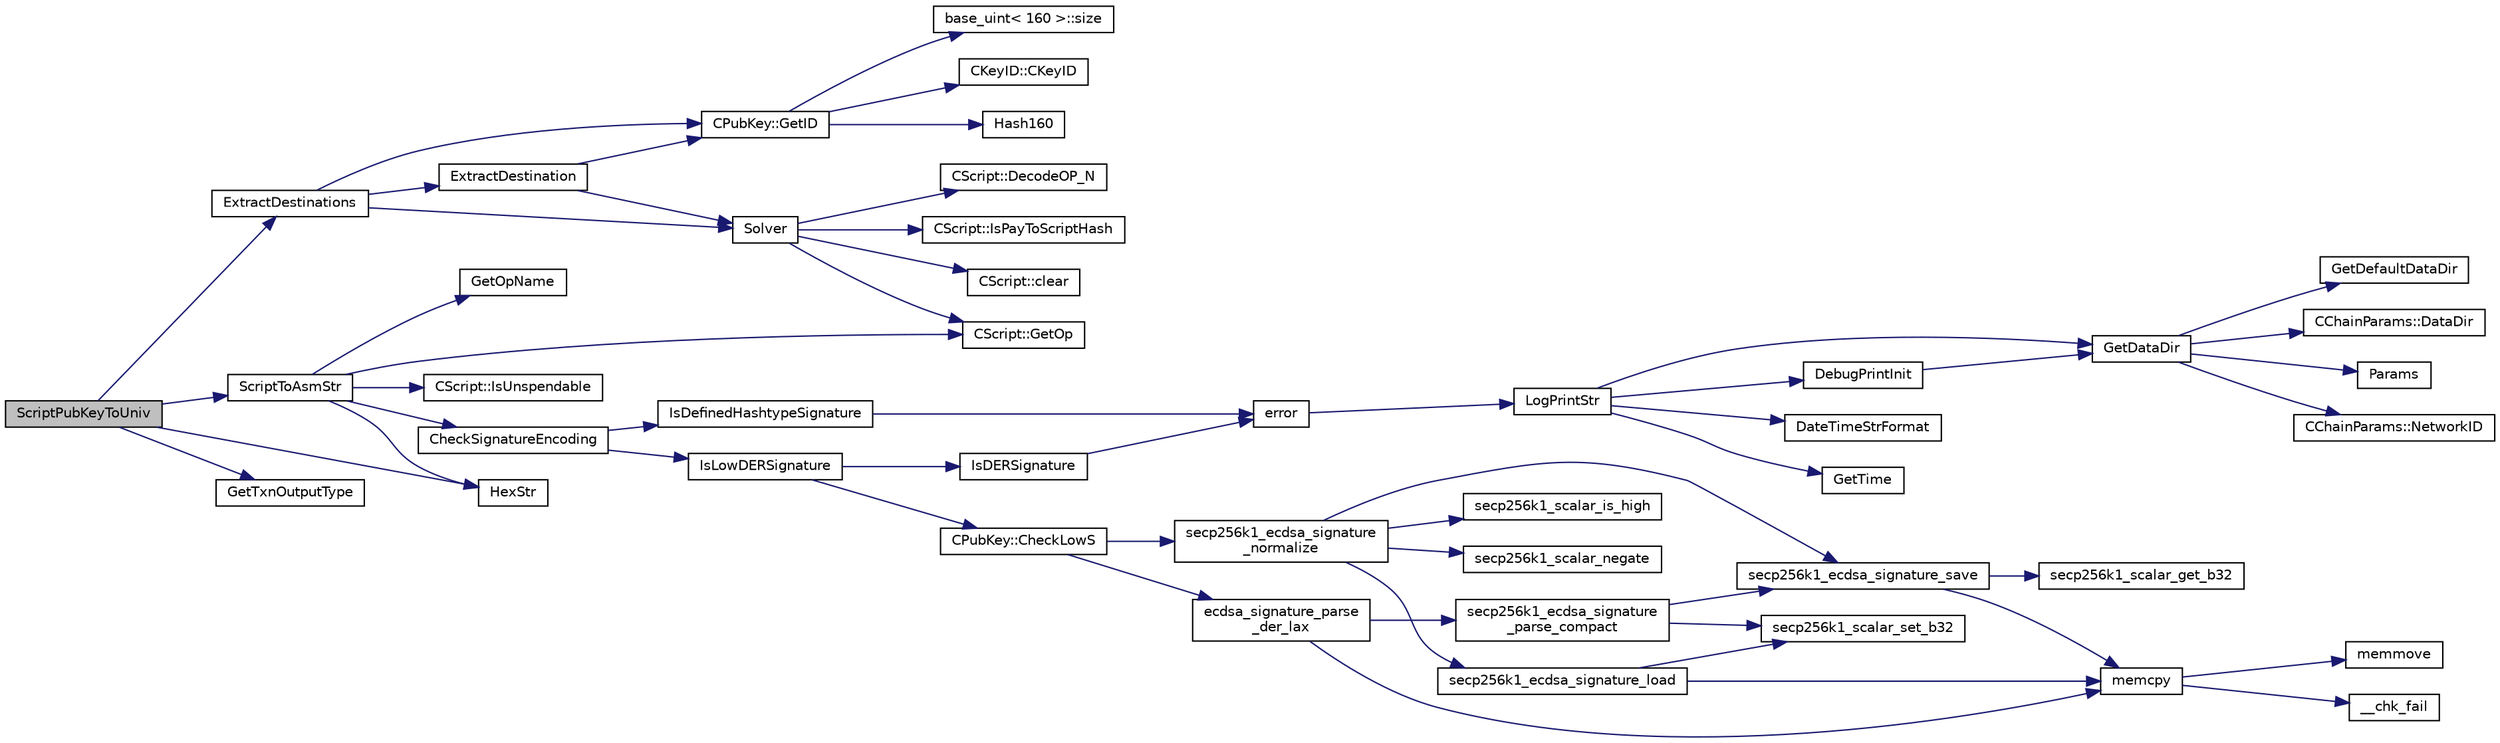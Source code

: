 digraph "ScriptPubKeyToUniv"
{
  edge [fontname="Helvetica",fontsize="10",labelfontname="Helvetica",labelfontsize="10"];
  node [fontname="Helvetica",fontsize="10",shape=record];
  rankdir="LR";
  Node14 [label="ScriptPubKeyToUniv",height=0.2,width=0.4,color="black", fillcolor="grey75", style="filled", fontcolor="black"];
  Node14 -> Node15 [color="midnightblue",fontsize="10",style="solid",fontname="Helvetica"];
  Node15 [label="ScriptToAsmStr",height=0.2,width=0.4,color="black", fillcolor="white", style="filled",URL="$d5/d2e/core__write_8cpp.html#a97f55ea967c54b81091af210145b128b",tooltip="Create the assembly string representation of a CScript object. "];
  Node15 -> Node16 [color="midnightblue",fontsize="10",style="solid",fontname="Helvetica"];
  Node16 [label="CScript::GetOp",height=0.2,width=0.4,color="black", fillcolor="white", style="filled",URL="$d9/d4b/class_c_script.html#a94635ed93d8d244ec3acfa83f9ecfe5f"];
  Node15 -> Node17 [color="midnightblue",fontsize="10",style="solid",fontname="Helvetica"];
  Node17 [label="CScript::IsUnspendable",height=0.2,width=0.4,color="black", fillcolor="white", style="filled",URL="$d9/d4b/class_c_script.html#a11c26ad1d03fa2d60a733337c21b6719",tooltip="Returns whether the script is guaranteed to fail at execution, regardless of the initial stack..."];
  Node15 -> Node18 [color="midnightblue",fontsize="10",style="solid",fontname="Helvetica"];
  Node18 [label="CheckSignatureEncoding",height=0.2,width=0.4,color="black", fillcolor="white", style="filled",URL="$dd/d0f/script_8cpp.html#a12d14b6b219e70fe8e9a34cf6ea29c7c"];
  Node18 -> Node19 [color="midnightblue",fontsize="10",style="solid",fontname="Helvetica"];
  Node19 [label="IsLowDERSignature",height=0.2,width=0.4,color="black", fillcolor="white", style="filled",URL="$dd/d0f/script_8cpp.html#a0fd00c3aff80aafc124933b1c789c660"];
  Node19 -> Node20 [color="midnightblue",fontsize="10",style="solid",fontname="Helvetica"];
  Node20 [label="IsDERSignature",height=0.2,width=0.4,color="black", fillcolor="white", style="filled",URL="$dd/d0f/script_8cpp.html#a085cff21cf73b4aa50c6fc5a0082ad85"];
  Node20 -> Node21 [color="midnightblue",fontsize="10",style="solid",fontname="Helvetica"];
  Node21 [label="error",height=0.2,width=0.4,color="black", fillcolor="white", style="filled",URL="$d8/d3c/util_8h.html#af8985880cf4ef26df0a5aa2ffcb76662"];
  Node21 -> Node22 [color="midnightblue",fontsize="10",style="solid",fontname="Helvetica"];
  Node22 [label="LogPrintStr",height=0.2,width=0.4,color="black", fillcolor="white", style="filled",URL="$d8/d3c/util_8h.html#afd4c3002b2797c0560adddb6af3ca1da"];
  Node22 -> Node23 [color="midnightblue",fontsize="10",style="solid",fontname="Helvetica"];
  Node23 [label="DebugPrintInit",height=0.2,width=0.4,color="black", fillcolor="white", style="filled",URL="$df/d2d/util_8cpp.html#a751ff5f21d880737811136b5e0bcea12"];
  Node23 -> Node24 [color="midnightblue",fontsize="10",style="solid",fontname="Helvetica"];
  Node24 [label="GetDataDir",height=0.2,width=0.4,color="black", fillcolor="white", style="filled",URL="$df/d2d/util_8cpp.html#ab83866a054745d4b30a3948a1b44beba"];
  Node24 -> Node25 [color="midnightblue",fontsize="10",style="solid",fontname="Helvetica"];
  Node25 [label="Params",height=0.2,width=0.4,color="black", fillcolor="white", style="filled",URL="$df/dbf/chainparams_8cpp.html#ace5c5b706d71a324a417dd2db394fd4a",tooltip="Return the currently selected parameters. "];
  Node24 -> Node26 [color="midnightblue",fontsize="10",style="solid",fontname="Helvetica"];
  Node26 [label="CChainParams::NetworkID",height=0.2,width=0.4,color="black", fillcolor="white", style="filled",URL="$d1/d4f/class_c_chain_params.html#a90dc493ec0c0325c98c3ac06eb99862b"];
  Node24 -> Node27 [color="midnightblue",fontsize="10",style="solid",fontname="Helvetica"];
  Node27 [label="GetDefaultDataDir",height=0.2,width=0.4,color="black", fillcolor="white", style="filled",URL="$df/d2d/util_8cpp.html#ab272995de020a3bcbf743be630e485c6"];
  Node24 -> Node28 [color="midnightblue",fontsize="10",style="solid",fontname="Helvetica"];
  Node28 [label="CChainParams::DataDir",height=0.2,width=0.4,color="black", fillcolor="white", style="filled",URL="$d1/d4f/class_c_chain_params.html#a959488b5d8e6fe62857940b831d73a78"];
  Node22 -> Node24 [color="midnightblue",fontsize="10",style="solid",fontname="Helvetica"];
  Node22 -> Node29 [color="midnightblue",fontsize="10",style="solid",fontname="Helvetica"];
  Node29 [label="DateTimeStrFormat",height=0.2,width=0.4,color="black", fillcolor="white", style="filled",URL="$df/d2d/util_8cpp.html#a749bc6776c8ec72d7c5e4dea56aee415"];
  Node22 -> Node30 [color="midnightblue",fontsize="10",style="solid",fontname="Helvetica"];
  Node30 [label="GetTime",height=0.2,width=0.4,color="black", fillcolor="white", style="filled",URL="$df/d2d/util_8cpp.html#a46fac5fba8ba905b5f9acb364f5d8c6f"];
  Node19 -> Node31 [color="midnightblue",fontsize="10",style="solid",fontname="Helvetica"];
  Node31 [label="CPubKey::CheckLowS",height=0.2,width=0.4,color="black", fillcolor="white", style="filled",URL="$da/d4e/class_c_pub_key.html#a4ada230ef593456ef9088c28fd5ca34e",tooltip="Check whether a signature is normalized (lower-S). "];
  Node31 -> Node32 [color="midnightblue",fontsize="10",style="solid",fontname="Helvetica"];
  Node32 [label="ecdsa_signature_parse\l_der_lax",height=0.2,width=0.4,color="black", fillcolor="white", style="filled",URL="$da/d8e/pubkey_8cpp.html#acd68762de13ffb2c909fcf12acfea0fd",tooltip="This function is taken from the libsecp256k1 distribution and implements DER parsing for ECDSA signat..."];
  Node32 -> Node33 [color="midnightblue",fontsize="10",style="solid",fontname="Helvetica"];
  Node33 [label="secp256k1_ecdsa_signature\l_parse_compact",height=0.2,width=0.4,color="black", fillcolor="white", style="filled",URL="$d7/dd3/secp256k1_8h.html#a2aff2802eca3d15ec54298e879579897",tooltip="Parse an ECDSA signature in compact (64 bytes) format. "];
  Node33 -> Node34 [color="midnightblue",fontsize="10",style="solid",fontname="Helvetica"];
  Node34 [label="secp256k1_scalar_set_b32",height=0.2,width=0.4,color="black", fillcolor="white", style="filled",URL="$db/d94/scalar_8h.html#a25cc2d45ae1d1765d07c3313cdf46fa0",tooltip="Set a scalar from a big endian byte array. "];
  Node33 -> Node35 [color="midnightblue",fontsize="10",style="solid",fontname="Helvetica"];
  Node35 [label="secp256k1_ecdsa_signature_save",height=0.2,width=0.4,color="black", fillcolor="white", style="filled",URL="$d1/d8c/secp256k1_8c.html#a94e522f94c4819bebf8e854952eb6a8f"];
  Node35 -> Node36 [color="midnightblue",fontsize="10",style="solid",fontname="Helvetica"];
  Node36 [label="memcpy",height=0.2,width=0.4,color="black", fillcolor="white", style="filled",URL="$d5/d9f/glibc__compat_8cpp.html#a0f46826ab0466591e136db24394923cf"];
  Node36 -> Node37 [color="midnightblue",fontsize="10",style="solid",fontname="Helvetica"];
  Node37 [label="memmove",height=0.2,width=0.4,color="black", fillcolor="white", style="filled",URL="$d5/d9f/glibc__compat_8cpp.html#a9778d49e9029dd75bc53ecbbf9f5e9a1"];
  Node36 -> Node38 [color="midnightblue",fontsize="10",style="solid",fontname="Helvetica"];
  Node38 [label="__chk_fail",height=0.2,width=0.4,color="black", fillcolor="white", style="filled",URL="$d5/d9f/glibc__compat_8cpp.html#a424ac71631da5ada2976630ff67051d1"];
  Node35 -> Node39 [color="midnightblue",fontsize="10",style="solid",fontname="Helvetica"];
  Node39 [label="secp256k1_scalar_get_b32",height=0.2,width=0.4,color="black", fillcolor="white", style="filled",URL="$db/d94/scalar_8h.html#a4fa08f8af5a23f505b44c9ef1bec1831",tooltip="Convert a scalar to a byte array. "];
  Node32 -> Node36 [color="midnightblue",fontsize="10",style="solid",fontname="Helvetica"];
  Node31 -> Node40 [color="midnightblue",fontsize="10",style="solid",fontname="Helvetica"];
  Node40 [label="secp256k1_ecdsa_signature\l_normalize",height=0.2,width=0.4,color="black", fillcolor="white", style="filled",URL="$d7/dd3/secp256k1_8h.html#a93ec36a19229f08acc5ff1ca613ab3a1",tooltip="Convert a signature to a normalized lower-S form. "];
  Node40 -> Node41 [color="midnightblue",fontsize="10",style="solid",fontname="Helvetica"];
  Node41 [label="secp256k1_ecdsa_signature_load",height=0.2,width=0.4,color="black", fillcolor="white", style="filled",URL="$d1/d8c/secp256k1_8c.html#af2027241c9dfc85fa5b6a3bb5fe41d18"];
  Node41 -> Node36 [color="midnightblue",fontsize="10",style="solid",fontname="Helvetica"];
  Node41 -> Node34 [color="midnightblue",fontsize="10",style="solid",fontname="Helvetica"];
  Node40 -> Node42 [color="midnightblue",fontsize="10",style="solid",fontname="Helvetica"];
  Node42 [label="secp256k1_scalar_is_high",height=0.2,width=0.4,color="black", fillcolor="white", style="filled",URL="$db/d94/scalar_8h.html#aab66620cbbe49bec3c7c02f4a1219c05",tooltip="Check whether a scalar is higher than the group order divided by 2. "];
  Node40 -> Node43 [color="midnightblue",fontsize="10",style="solid",fontname="Helvetica"];
  Node43 [label="secp256k1_scalar_negate",height=0.2,width=0.4,color="black", fillcolor="white", style="filled",URL="$db/d94/scalar_8h.html#aa3f1c1d4536adf835ee256878c222968",tooltip="Compute the complement of a scalar (modulo the group order). "];
  Node40 -> Node35 [color="midnightblue",fontsize="10",style="solid",fontname="Helvetica"];
  Node18 -> Node44 [color="midnightblue",fontsize="10",style="solid",fontname="Helvetica"];
  Node44 [label="IsDefinedHashtypeSignature",height=0.2,width=0.4,color="black", fillcolor="white", style="filled",URL="$dd/d0f/script_8cpp.html#a10b82cfa960aba7c714878a6c5ba6424"];
  Node44 -> Node21 [color="midnightblue",fontsize="10",style="solid",fontname="Helvetica"];
  Node15 -> Node45 [color="midnightblue",fontsize="10",style="solid",fontname="Helvetica"];
  Node45 [label="HexStr",height=0.2,width=0.4,color="black", fillcolor="white", style="filled",URL="$d8/d3c/util_8h.html#ace13a819ca4e98c22847d26b3b357e75"];
  Node15 -> Node46 [color="midnightblue",fontsize="10",style="solid",fontname="Helvetica"];
  Node46 [label="GetOpName",height=0.2,width=0.4,color="black", fillcolor="white", style="filled",URL="$dd/d0f/script_8cpp.html#a573587022d52d3542eb6fbf5a1190489"];
  Node14 -> Node45 [color="midnightblue",fontsize="10",style="solid",fontname="Helvetica"];
  Node14 -> Node47 [color="midnightblue",fontsize="10",style="solid",fontname="Helvetica"];
  Node47 [label="ExtractDestinations",height=0.2,width=0.4,color="black", fillcolor="white", style="filled",URL="$dd/d0f/script_8cpp.html#a6948ee6aa422ed8a5ffe06ddc77a55d8"];
  Node47 -> Node48 [color="midnightblue",fontsize="10",style="solid",fontname="Helvetica"];
  Node48 [label="Solver",height=0.2,width=0.4,color="black", fillcolor="white", style="filled",URL="$dd/d0f/script_8cpp.html#a6ee6be50bff44464e905680c6fcee6dc"];
  Node48 -> Node49 [color="midnightblue",fontsize="10",style="solid",fontname="Helvetica"];
  Node49 [label="CScript::IsPayToScriptHash",height=0.2,width=0.4,color="black", fillcolor="white", style="filled",URL="$d9/d4b/class_c_script.html#a0c3729c606d318923dc06f95d85a0971"];
  Node48 -> Node50 [color="midnightblue",fontsize="10",style="solid",fontname="Helvetica"];
  Node50 [label="CScript::clear",height=0.2,width=0.4,color="black", fillcolor="white", style="filled",URL="$d9/d4b/class_c_script.html#a7b2baf842621f07c4939408acf63377c"];
  Node48 -> Node16 [color="midnightblue",fontsize="10",style="solid",fontname="Helvetica"];
  Node48 -> Node51 [color="midnightblue",fontsize="10",style="solid",fontname="Helvetica"];
  Node51 [label="CScript::DecodeOP_N",height=0.2,width=0.4,color="black", fillcolor="white", style="filled",URL="$d9/d4b/class_c_script.html#a7f975fca06b3e9a17da8ba23c7647e2e"];
  Node47 -> Node52 [color="midnightblue",fontsize="10",style="solid",fontname="Helvetica"];
  Node52 [label="CPubKey::GetID",height=0.2,width=0.4,color="black", fillcolor="white", style="filled",URL="$da/d4e/class_c_pub_key.html#a2675f7e6f72eff68e7a5227289feb021"];
  Node52 -> Node53 [color="midnightblue",fontsize="10",style="solid",fontname="Helvetica"];
  Node53 [label="CKeyID::CKeyID",height=0.2,width=0.4,color="black", fillcolor="white", style="filled",URL="$dd/d88/class_c_key_i_d.html#a01dbd3c37820a2ffe89d106c6a7cf53d"];
  Node52 -> Node54 [color="midnightblue",fontsize="10",style="solid",fontname="Helvetica"];
  Node54 [label="Hash160",height=0.2,width=0.4,color="black", fillcolor="white", style="filled",URL="$db/dfb/hash_8h.html#a4490f70ddae16e9e48460a0416a48a6b"];
  Node52 -> Node55 [color="midnightblue",fontsize="10",style="solid",fontname="Helvetica"];
  Node55 [label="base_uint\< 160 \>::size",height=0.2,width=0.4,color="black", fillcolor="white", style="filled",URL="$da/df7/classbase__uint.html#a1f49b034e686269601ea89b0319b8004"];
  Node47 -> Node56 [color="midnightblue",fontsize="10",style="solid",fontname="Helvetica"];
  Node56 [label="ExtractDestination",height=0.2,width=0.4,color="black", fillcolor="white", style="filled",URL="$dd/d0f/script_8cpp.html#a951f7e601746ae076afdf3169ecca2fc"];
  Node56 -> Node48 [color="midnightblue",fontsize="10",style="solid",fontname="Helvetica"];
  Node56 -> Node52 [color="midnightblue",fontsize="10",style="solid",fontname="Helvetica"];
  Node14 -> Node57 [color="midnightblue",fontsize="10",style="solid",fontname="Helvetica"];
  Node57 [label="GetTxnOutputType",height=0.2,width=0.4,color="black", fillcolor="white", style="filled",URL="$dd/d0f/script_8cpp.html#a998a2df1a42dc68c4cffa9933aa713c2"];
}
